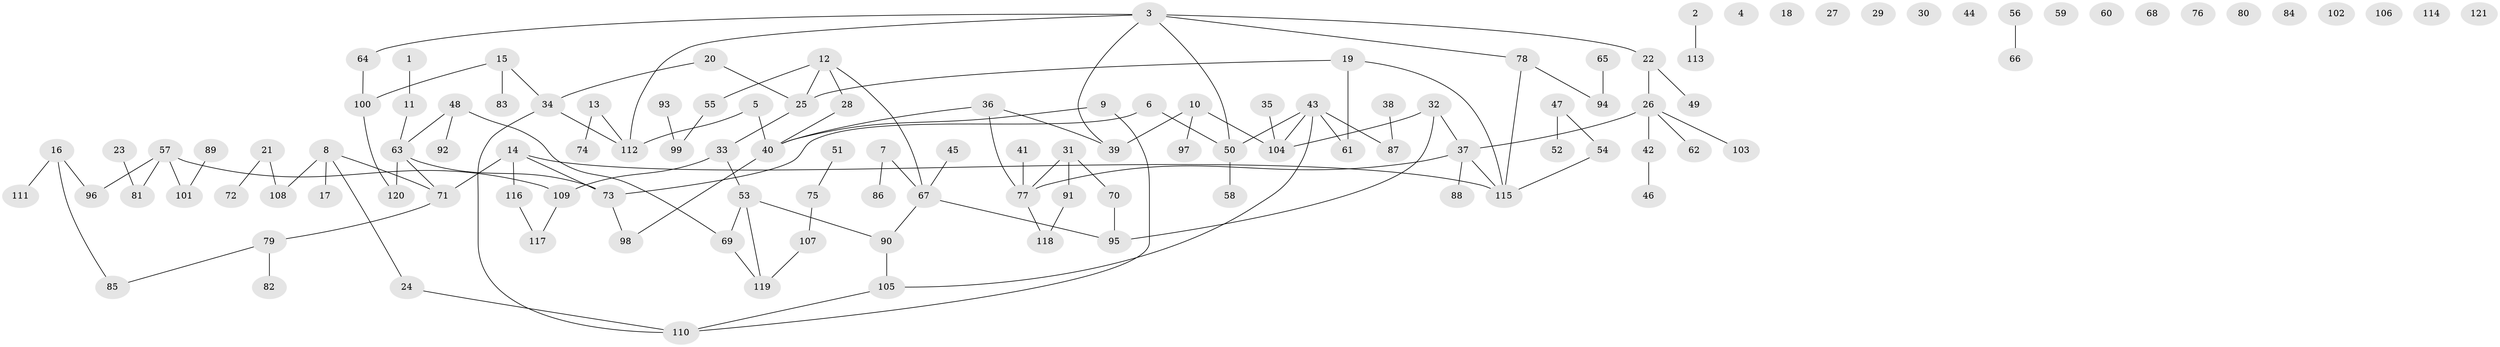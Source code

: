 // coarse degree distribution, {3: 0.16279069767441862, 2: 0.23255813953488372, 4: 0.18604651162790697, 6: 0.06976744186046512, 5: 0.09302325581395349, 1: 0.23255813953488372, 7: 0.023255813953488372}
// Generated by graph-tools (version 1.1) at 2025/35/03/04/25 23:35:55]
// undirected, 121 vertices, 127 edges
graph export_dot {
  node [color=gray90,style=filled];
  1;
  2;
  3;
  4;
  5;
  6;
  7;
  8;
  9;
  10;
  11;
  12;
  13;
  14;
  15;
  16;
  17;
  18;
  19;
  20;
  21;
  22;
  23;
  24;
  25;
  26;
  27;
  28;
  29;
  30;
  31;
  32;
  33;
  34;
  35;
  36;
  37;
  38;
  39;
  40;
  41;
  42;
  43;
  44;
  45;
  46;
  47;
  48;
  49;
  50;
  51;
  52;
  53;
  54;
  55;
  56;
  57;
  58;
  59;
  60;
  61;
  62;
  63;
  64;
  65;
  66;
  67;
  68;
  69;
  70;
  71;
  72;
  73;
  74;
  75;
  76;
  77;
  78;
  79;
  80;
  81;
  82;
  83;
  84;
  85;
  86;
  87;
  88;
  89;
  90;
  91;
  92;
  93;
  94;
  95;
  96;
  97;
  98;
  99;
  100;
  101;
  102;
  103;
  104;
  105;
  106;
  107;
  108;
  109;
  110;
  111;
  112;
  113;
  114;
  115;
  116;
  117;
  118;
  119;
  120;
  121;
  1 -- 11;
  2 -- 113;
  3 -- 22;
  3 -- 39;
  3 -- 50;
  3 -- 64;
  3 -- 78;
  3 -- 112;
  5 -- 40;
  5 -- 112;
  6 -- 50;
  6 -- 73;
  7 -- 67;
  7 -- 86;
  8 -- 17;
  8 -- 24;
  8 -- 71;
  8 -- 108;
  9 -- 40;
  9 -- 110;
  10 -- 39;
  10 -- 97;
  10 -- 104;
  11 -- 63;
  12 -- 25;
  12 -- 28;
  12 -- 55;
  12 -- 67;
  13 -- 74;
  13 -- 112;
  14 -- 71;
  14 -- 73;
  14 -- 115;
  14 -- 116;
  15 -- 34;
  15 -- 83;
  15 -- 100;
  16 -- 85;
  16 -- 96;
  16 -- 111;
  19 -- 25;
  19 -- 61;
  19 -- 115;
  20 -- 25;
  20 -- 34;
  21 -- 72;
  21 -- 108;
  22 -- 26;
  22 -- 49;
  23 -- 81;
  24 -- 110;
  25 -- 33;
  26 -- 37;
  26 -- 42;
  26 -- 62;
  26 -- 103;
  28 -- 40;
  31 -- 70;
  31 -- 77;
  31 -- 91;
  32 -- 37;
  32 -- 95;
  32 -- 104;
  33 -- 53;
  33 -- 109;
  34 -- 110;
  34 -- 112;
  35 -- 104;
  36 -- 39;
  36 -- 40;
  36 -- 77;
  37 -- 77;
  37 -- 88;
  37 -- 115;
  38 -- 87;
  40 -- 98;
  41 -- 77;
  42 -- 46;
  43 -- 50;
  43 -- 61;
  43 -- 87;
  43 -- 104;
  43 -- 105;
  45 -- 67;
  47 -- 52;
  47 -- 54;
  48 -- 63;
  48 -- 69;
  48 -- 92;
  50 -- 58;
  51 -- 75;
  53 -- 69;
  53 -- 90;
  53 -- 119;
  54 -- 115;
  55 -- 99;
  56 -- 66;
  57 -- 81;
  57 -- 96;
  57 -- 101;
  57 -- 109;
  63 -- 71;
  63 -- 73;
  63 -- 120;
  64 -- 100;
  65 -- 94;
  67 -- 90;
  67 -- 95;
  69 -- 119;
  70 -- 95;
  71 -- 79;
  73 -- 98;
  75 -- 107;
  77 -- 118;
  78 -- 94;
  78 -- 115;
  79 -- 82;
  79 -- 85;
  89 -- 101;
  90 -- 105;
  91 -- 118;
  93 -- 99;
  100 -- 120;
  105 -- 110;
  107 -- 119;
  109 -- 117;
  116 -- 117;
}
